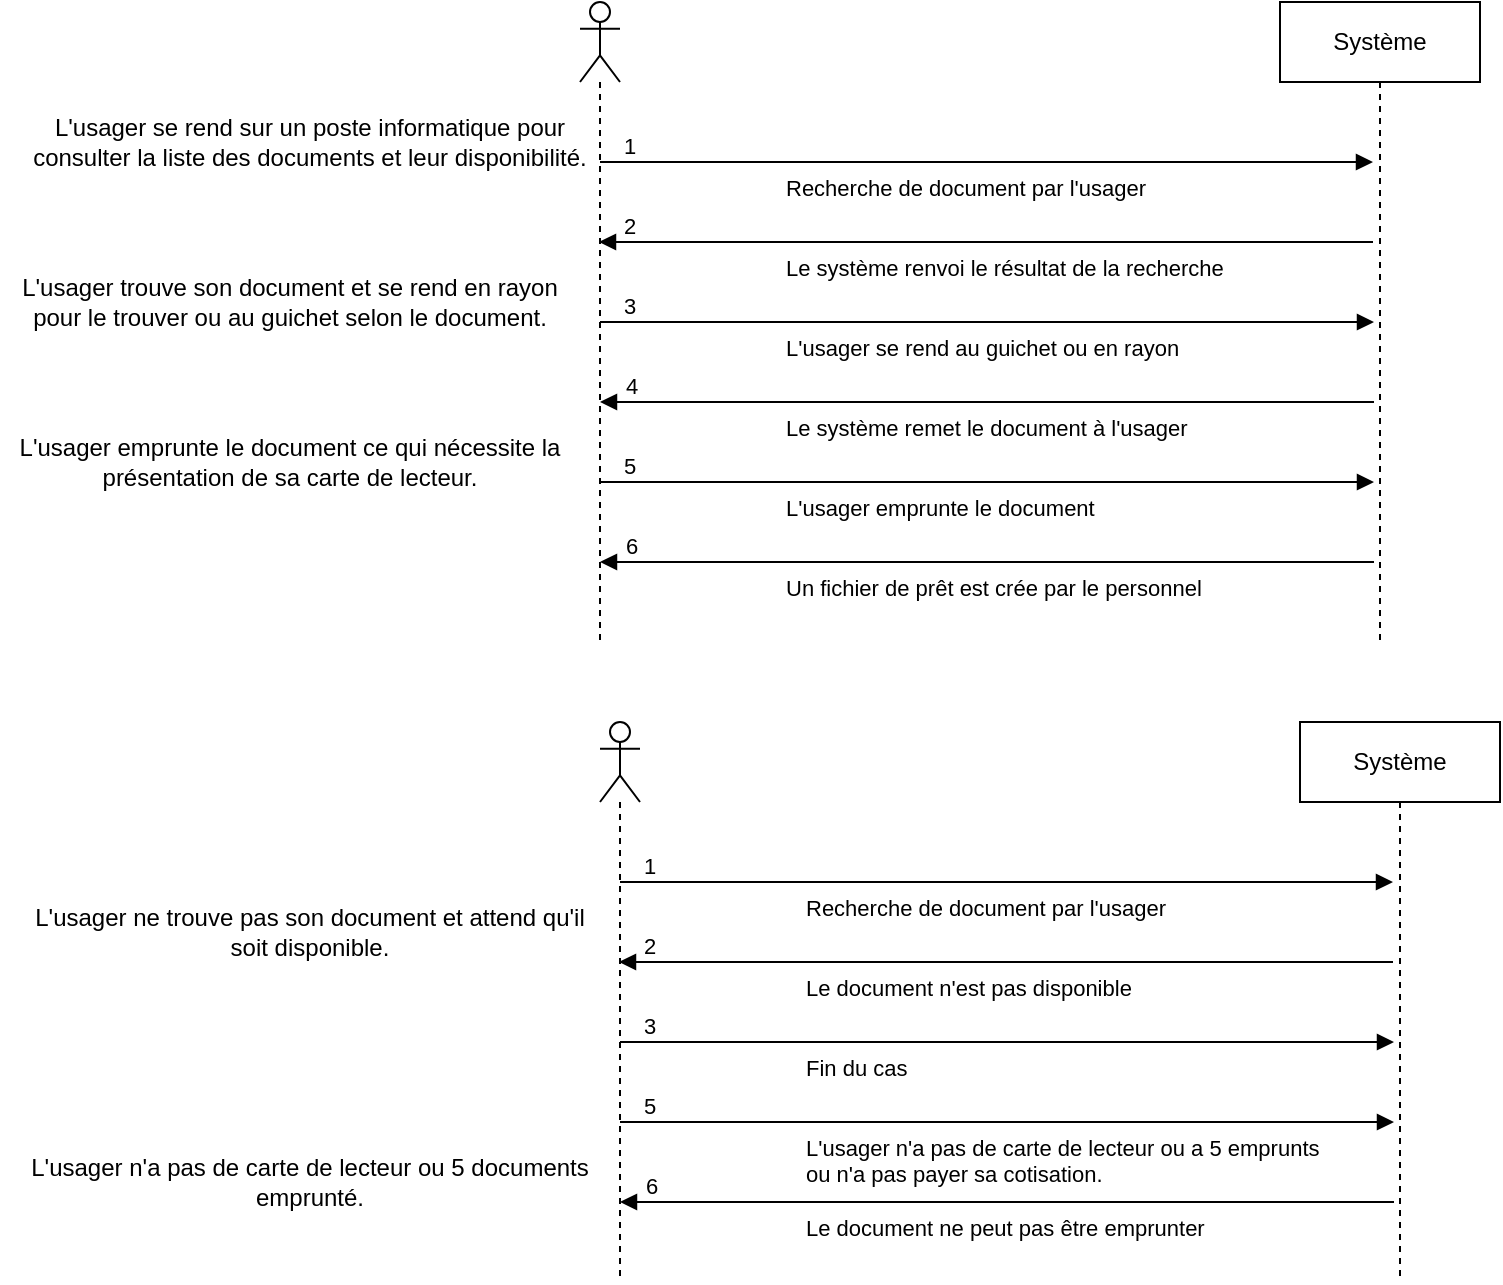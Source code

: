 <mxfile version="14.3.2" type="device"><diagram id="erTh4XrxXQJMVmwALEyJ" name="Page-1"><mxGraphModel dx="1422" dy="794" grid="1" gridSize="10" guides="1" tooltips="1" connect="1" arrows="1" fold="1" page="1" pageScale="1" pageWidth="827" pageHeight="1169" math="0" shadow="0"><root><mxCell id="0"/><mxCell id="1" parent="0"/><mxCell id="gotd-uWKBG6L1mBYbtrg-2" value="" style="shape=umlLifeline;participant=umlActor;perimeter=lifelinePerimeter;whiteSpace=wrap;html=1;container=1;collapsible=0;recursiveResize=0;verticalAlign=top;spacingTop=36;outlineConnect=0;" vertex="1" parent="1"><mxGeometry x="300" y="120" width="20" height="320" as="geometry"/></mxCell><mxCell id="gotd-uWKBG6L1mBYbtrg-3" value="Système" style="shape=umlLifeline;perimeter=lifelinePerimeter;whiteSpace=wrap;html=1;container=1;collapsible=0;recursiveResize=0;outlineConnect=0;" vertex="1" parent="1"><mxGeometry x="650" y="120" width="100" height="320" as="geometry"/></mxCell><mxCell id="gotd-uWKBG6L1mBYbtrg-4" value="Recherche de document par l'usager" style="endArrow=block;endFill=1;html=1;edgeStyle=orthogonalEdgeStyle;align=left;verticalAlign=top;" edge="1" parent="1" source="gotd-uWKBG6L1mBYbtrg-2"><mxGeometry x="-0.536" relative="1" as="geometry"><mxPoint x="320" y="200" as="sourcePoint"/><mxPoint x="696.5" y="200" as="targetPoint"/><Array as="points"><mxPoint x="390" y="200"/><mxPoint x="390" y="200"/></Array><mxPoint x="1" as="offset"/></mxGeometry></mxCell><mxCell id="gotd-uWKBG6L1mBYbtrg-5" value="1" style="edgeLabel;resizable=0;html=1;align=left;verticalAlign=bottom;" connectable="0" vertex="1" parent="gotd-uWKBG6L1mBYbtrg-4"><mxGeometry x="-1" relative="1" as="geometry"><mxPoint x="9.5" as="offset"/></mxGeometry></mxCell><mxCell id="gotd-uWKBG6L1mBYbtrg-6" value="L'usager se rend sur un poste informatique pour consulter la liste des documents et leur disponibilité." style="text;html=1;strokeColor=none;fillColor=none;align=center;verticalAlign=middle;whiteSpace=wrap;rounded=0;" vertex="1" parent="1"><mxGeometry x="20" y="180" width="290" height="20" as="geometry"/></mxCell><mxCell id="gotd-uWKBG6L1mBYbtrg-7" value="Le système renvoi le résultat de la recherche" style="endArrow=block;endFill=1;html=1;edgeStyle=orthogonalEdgeStyle;align=left;verticalAlign=top;" edge="1" parent="1"><mxGeometry x="0.536" relative="1" as="geometry"><mxPoint x="696.5" y="240" as="sourcePoint"/><mxPoint x="309.5" y="240" as="targetPoint"/><Array as="points"><mxPoint x="410" y="240"/><mxPoint x="410" y="240"/></Array><mxPoint x="1" as="offset"/></mxGeometry></mxCell><mxCell id="gotd-uWKBG6L1mBYbtrg-8" value="2" style="edgeLabel;resizable=0;html=1;align=left;verticalAlign=bottom;" connectable="0" vertex="1" parent="gotd-uWKBG6L1mBYbtrg-7"><mxGeometry x="-1" relative="1" as="geometry"><mxPoint x="-376.5" as="offset"/></mxGeometry></mxCell><mxCell id="gotd-uWKBG6L1mBYbtrg-9" value="Le système remet le document à l'usager" style="endArrow=block;endFill=1;html=1;edgeStyle=orthogonalEdgeStyle;align=left;verticalAlign=top;" edge="1" parent="1"><mxGeometry x="0.536" relative="1" as="geometry"><mxPoint x="697" y="320" as="sourcePoint"/><mxPoint x="310" y="320" as="targetPoint"/><Array as="points"><mxPoint x="410.5" y="320"/><mxPoint x="410.5" y="320"/></Array><mxPoint x="1" as="offset"/></mxGeometry></mxCell><mxCell id="gotd-uWKBG6L1mBYbtrg-10" value="4" style="edgeLabel;resizable=0;html=1;align=left;verticalAlign=bottom;" connectable="0" vertex="1" parent="gotd-uWKBG6L1mBYbtrg-9"><mxGeometry x="-1" relative="1" as="geometry"><mxPoint x="-376.5" as="offset"/></mxGeometry></mxCell><mxCell id="gotd-uWKBG6L1mBYbtrg-11" value="L'usager se rend au guichet ou en rayon" style="endArrow=block;endFill=1;html=1;edgeStyle=orthogonalEdgeStyle;align=left;verticalAlign=top;" edge="1" parent="1"><mxGeometry x="-0.536" relative="1" as="geometry"><mxPoint x="310" y="280" as="sourcePoint"/><mxPoint x="697" y="280" as="targetPoint"/><Array as="points"><mxPoint x="390.5" y="280"/><mxPoint x="390.5" y="280"/></Array><mxPoint x="1" as="offset"/></mxGeometry></mxCell><mxCell id="gotd-uWKBG6L1mBYbtrg-12" value="3" style="edgeLabel;resizable=0;html=1;align=left;verticalAlign=bottom;" connectable="0" vertex="1" parent="gotd-uWKBG6L1mBYbtrg-11"><mxGeometry x="-1" relative="1" as="geometry"><mxPoint x="9.5" as="offset"/></mxGeometry></mxCell><mxCell id="gotd-uWKBG6L1mBYbtrg-13" value="L'usager trouve son document et se rend en rayon pour le trouver ou au guichet selon le document." style="text;html=1;strokeColor=none;fillColor=none;align=center;verticalAlign=middle;whiteSpace=wrap;rounded=0;" vertex="1" parent="1"><mxGeometry x="10" y="260" width="290" height="20" as="geometry"/></mxCell><mxCell id="gotd-uWKBG6L1mBYbtrg-14" value="L'usager emprunte le document" style="endArrow=block;endFill=1;html=1;edgeStyle=orthogonalEdgeStyle;align=left;verticalAlign=top;" edge="1" parent="1"><mxGeometry x="-0.536" relative="1" as="geometry"><mxPoint x="310" y="360" as="sourcePoint"/><mxPoint x="697" y="360" as="targetPoint"/><Array as="points"><mxPoint x="390.5" y="360"/><mxPoint x="390.5" y="360"/></Array><mxPoint x="1" as="offset"/></mxGeometry></mxCell><mxCell id="gotd-uWKBG6L1mBYbtrg-15" value="5" style="edgeLabel;resizable=0;html=1;align=left;verticalAlign=bottom;" connectable="0" vertex="1" parent="gotd-uWKBG6L1mBYbtrg-14"><mxGeometry x="-1" relative="1" as="geometry"><mxPoint x="9.5" as="offset"/></mxGeometry></mxCell><mxCell id="gotd-uWKBG6L1mBYbtrg-16" value="Un fichier de prêt est crée par le personnel" style="endArrow=block;endFill=1;html=1;edgeStyle=orthogonalEdgeStyle;align=left;verticalAlign=top;" edge="1" parent="1"><mxGeometry x="0.536" relative="1" as="geometry"><mxPoint x="697" y="400" as="sourcePoint"/><mxPoint x="310" y="400" as="targetPoint"/><Array as="points"><mxPoint x="410.5" y="400"/><mxPoint x="410.5" y="400"/></Array><mxPoint x="1" as="offset"/></mxGeometry></mxCell><mxCell id="gotd-uWKBG6L1mBYbtrg-17" value="6" style="edgeLabel;resizable=0;html=1;align=left;verticalAlign=bottom;" connectable="0" vertex="1" parent="gotd-uWKBG6L1mBYbtrg-16"><mxGeometry x="-1" relative="1" as="geometry"><mxPoint x="-376.5" as="offset"/></mxGeometry></mxCell><mxCell id="gotd-uWKBG6L1mBYbtrg-18" value="L'usager emprunte le document ce qui nécessite la présentation de sa carte de lecteur." style="text;html=1;strokeColor=none;fillColor=none;align=center;verticalAlign=middle;whiteSpace=wrap;rounded=0;" vertex="1" parent="1"><mxGeometry x="10" y="340" width="290" height="20" as="geometry"/></mxCell><mxCell id="gotd-uWKBG6L1mBYbtrg-19" value="" style="shape=umlLifeline;participant=umlActor;perimeter=lifelinePerimeter;whiteSpace=wrap;html=1;container=1;collapsible=0;recursiveResize=0;verticalAlign=top;spacingTop=36;outlineConnect=0;" vertex="1" parent="1"><mxGeometry x="310" y="480" width="20" height="280" as="geometry"/></mxCell><mxCell id="gotd-uWKBG6L1mBYbtrg-20" value="Système" style="shape=umlLifeline;perimeter=lifelinePerimeter;whiteSpace=wrap;html=1;container=1;collapsible=0;recursiveResize=0;outlineConnect=0;" vertex="1" parent="1"><mxGeometry x="660" y="480" width="100" height="280" as="geometry"/></mxCell><mxCell id="gotd-uWKBG6L1mBYbtrg-21" value="Recherche de document par l'usager" style="endArrow=block;endFill=1;html=1;edgeStyle=orthogonalEdgeStyle;align=left;verticalAlign=top;" edge="1" parent="1" source="gotd-uWKBG6L1mBYbtrg-19"><mxGeometry x="-0.536" relative="1" as="geometry"><mxPoint x="330" y="560" as="sourcePoint"/><mxPoint x="706.5" y="560" as="targetPoint"/><Array as="points"><mxPoint x="400" y="560"/><mxPoint x="400" y="560"/></Array><mxPoint x="1" as="offset"/></mxGeometry></mxCell><mxCell id="gotd-uWKBG6L1mBYbtrg-22" value="1" style="edgeLabel;resizable=0;html=1;align=left;verticalAlign=bottom;" connectable="0" vertex="1" parent="gotd-uWKBG6L1mBYbtrg-21"><mxGeometry x="-1" relative="1" as="geometry"><mxPoint x="9.5" as="offset"/></mxGeometry></mxCell><mxCell id="gotd-uWKBG6L1mBYbtrg-23" value="L'usager ne trouve pas son document et attend qu'il soit disponible." style="text;html=1;strokeColor=none;fillColor=none;align=center;verticalAlign=middle;whiteSpace=wrap;rounded=0;" vertex="1" parent="1"><mxGeometry x="20" y="575" width="290" height="20" as="geometry"/></mxCell><mxCell id="gotd-uWKBG6L1mBYbtrg-24" value="Le document n'est pas disponible" style="endArrow=block;endFill=1;html=1;edgeStyle=orthogonalEdgeStyle;align=left;verticalAlign=top;" edge="1" parent="1"><mxGeometry x="0.536" relative="1" as="geometry"><mxPoint x="706.5" y="600" as="sourcePoint"/><mxPoint x="319.5" y="600" as="targetPoint"/><Array as="points"><mxPoint x="420" y="600"/><mxPoint x="420" y="600"/></Array><mxPoint x="1" as="offset"/></mxGeometry></mxCell><mxCell id="gotd-uWKBG6L1mBYbtrg-25" value="2" style="edgeLabel;resizable=0;html=1;align=left;verticalAlign=bottom;" connectable="0" vertex="1" parent="gotd-uWKBG6L1mBYbtrg-24"><mxGeometry x="-1" relative="1" as="geometry"><mxPoint x="-376.5" as="offset"/></mxGeometry></mxCell><mxCell id="gotd-uWKBG6L1mBYbtrg-28" value="Fin du cas" style="endArrow=block;endFill=1;html=1;edgeStyle=orthogonalEdgeStyle;align=left;verticalAlign=top;" edge="1" parent="1"><mxGeometry x="-0.536" relative="1" as="geometry"><mxPoint x="320" y="640" as="sourcePoint"/><mxPoint x="707" y="640" as="targetPoint"/><Array as="points"><mxPoint x="400.5" y="640"/><mxPoint x="400.5" y="640"/></Array><mxPoint x="1" as="offset"/></mxGeometry></mxCell><mxCell id="gotd-uWKBG6L1mBYbtrg-29" value="3" style="edgeLabel;resizable=0;html=1;align=left;verticalAlign=bottom;" connectable="0" vertex="1" parent="gotd-uWKBG6L1mBYbtrg-28"><mxGeometry x="-1" relative="1" as="geometry"><mxPoint x="9.5" as="offset"/></mxGeometry></mxCell><mxCell id="gotd-uWKBG6L1mBYbtrg-31" value="L'usager n'a pas de carte de lecteur ou a 5 emprunts&lt;br&gt;ou n'a pas payer sa cotisation." style="endArrow=block;endFill=1;html=1;edgeStyle=orthogonalEdgeStyle;align=left;verticalAlign=top;" edge="1" parent="1"><mxGeometry x="-0.536" relative="1" as="geometry"><mxPoint x="320" y="680" as="sourcePoint"/><mxPoint x="707" y="680" as="targetPoint"/><Array as="points"><mxPoint x="400.5" y="680"/><mxPoint x="400.5" y="680"/></Array><mxPoint x="1" as="offset"/></mxGeometry></mxCell><mxCell id="gotd-uWKBG6L1mBYbtrg-32" value="5" style="edgeLabel;resizable=0;html=1;align=left;verticalAlign=bottom;" connectable="0" vertex="1" parent="gotd-uWKBG6L1mBYbtrg-31"><mxGeometry x="-1" relative="1" as="geometry"><mxPoint x="9.5" as="offset"/></mxGeometry></mxCell><mxCell id="gotd-uWKBG6L1mBYbtrg-33" value="Le document ne peut pas être emprunter" style="endArrow=block;endFill=1;html=1;edgeStyle=orthogonalEdgeStyle;align=left;verticalAlign=top;" edge="1" parent="1"><mxGeometry x="0.536" relative="1" as="geometry"><mxPoint x="707" y="720" as="sourcePoint"/><mxPoint x="320" y="720" as="targetPoint"/><Array as="points"><mxPoint x="420.5" y="720"/><mxPoint x="420.5" y="720"/></Array><mxPoint x="1" as="offset"/></mxGeometry></mxCell><mxCell id="gotd-uWKBG6L1mBYbtrg-34" value="6" style="edgeLabel;resizable=0;html=1;align=left;verticalAlign=bottom;" connectable="0" vertex="1" parent="gotd-uWKBG6L1mBYbtrg-33"><mxGeometry x="-1" relative="1" as="geometry"><mxPoint x="-376.5" as="offset"/></mxGeometry></mxCell><mxCell id="gotd-uWKBG6L1mBYbtrg-35" value="L'usager n'a pas de carte de lecteur ou 5 documents emprunté." style="text;html=1;strokeColor=none;fillColor=none;align=center;verticalAlign=middle;whiteSpace=wrap;rounded=0;" vertex="1" parent="1"><mxGeometry x="20" y="700" width="290" height="20" as="geometry"/></mxCell></root></mxGraphModel></diagram></mxfile>